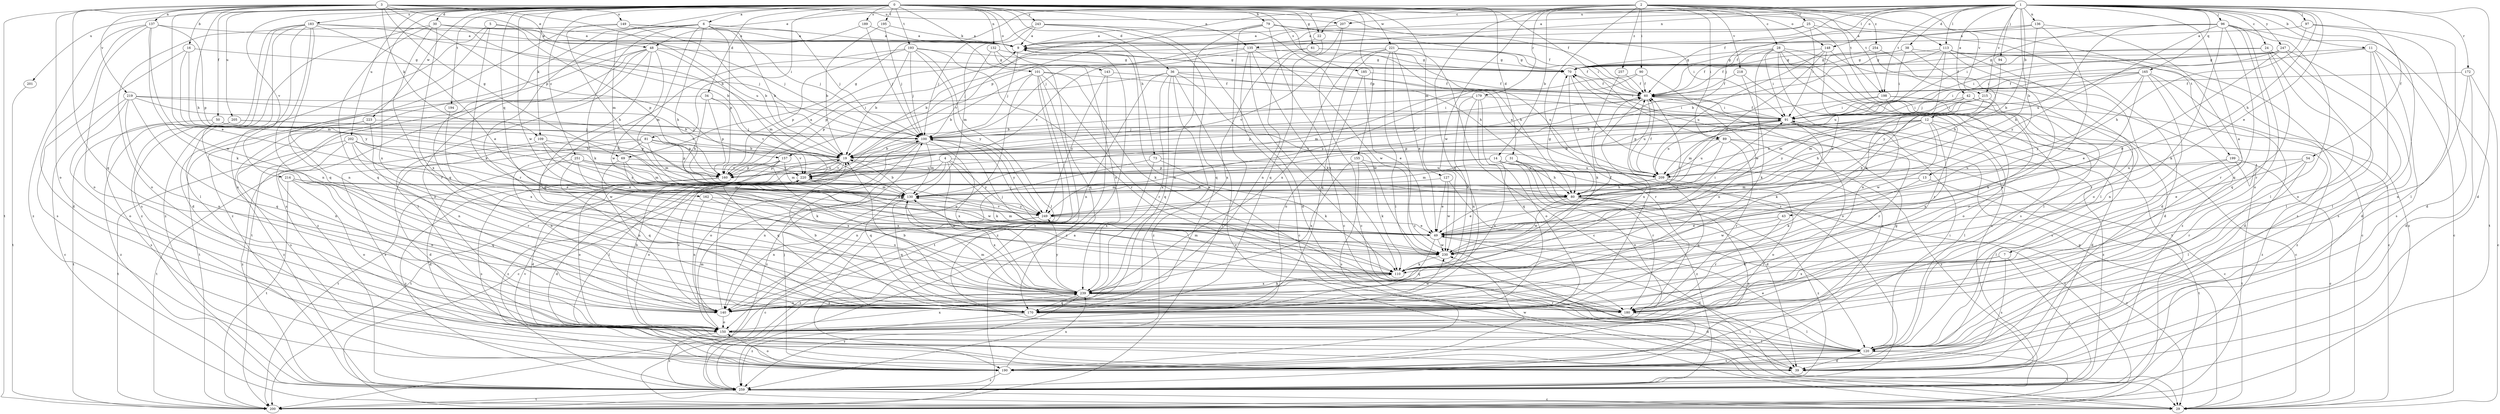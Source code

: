 strict digraph  {
0;
1;
2;
3;
4;
5;
6;
7;
9;
11;
12;
13;
14;
16;
19;
22;
24;
25;
28;
29;
30;
31;
34;
36;
38;
39;
42;
43;
48;
49;
50;
54;
60;
61;
69;
70;
73;
79;
80;
81;
89;
90;
91;
94;
96;
97;
100;
101;
109;
110;
113;
120;
127;
130;
132;
135;
136;
137;
140;
143;
148;
149;
150;
155;
157;
160;
162;
165;
170;
172;
179;
180;
183;
185;
189;
190;
193;
194;
195;
198;
199;
200;
201;
202;
205;
207;
209;
214;
215;
218;
219;
220;
221;
223;
230;
239;
243;
247;
249;
251;
254;
257;
259;
0 -> 6  [label=a];
0 -> 22  [label=c];
0 -> 30  [label=d];
0 -> 31  [label=d];
0 -> 34  [label=d];
0 -> 36  [label=d];
0 -> 50  [label=f];
0 -> 61  [label=g];
0 -> 73  [label=h];
0 -> 79  [label=h];
0 -> 81  [label=i];
0 -> 89  [label=i];
0 -> 101  [label=k];
0 -> 109  [label=k];
0 -> 113  [label=l];
0 -> 127  [label=m];
0 -> 130  [label=m];
0 -> 132  [label=n];
0 -> 135  [label=n];
0 -> 143  [label=o];
0 -> 148  [label=o];
0 -> 155  [label=p];
0 -> 162  [label=q];
0 -> 183  [label=s];
0 -> 185  [label=s];
0 -> 189  [label=s];
0 -> 193  [label=t];
0 -> 194  [label=t];
0 -> 195  [label=t];
0 -> 198  [label=t];
0 -> 201  [label=u];
0 -> 202  [label=u];
0 -> 205  [label=u];
0 -> 214  [label=v];
0 -> 221  [label=w];
0 -> 223  [label=w];
0 -> 230  [label=w];
0 -> 239  [label=x];
0 -> 243  [label=y];
0 -> 251  [label=z];
1 -> 7  [label=a];
1 -> 9  [label=a];
1 -> 11  [label=b];
1 -> 12  [label=b];
1 -> 13  [label=b];
1 -> 22  [label=c];
1 -> 24  [label=c];
1 -> 38  [label=d];
1 -> 39  [label=d];
1 -> 42  [label=e];
1 -> 43  [label=e];
1 -> 48  [label=e];
1 -> 54  [label=f];
1 -> 60  [label=f];
1 -> 80  [label=h];
1 -> 94  [label=j];
1 -> 96  [label=j];
1 -> 97  [label=j];
1 -> 100  [label=j];
1 -> 113  [label=l];
1 -> 120  [label=l];
1 -> 135  [label=n];
1 -> 136  [label=n];
1 -> 148  [label=o];
1 -> 165  [label=q];
1 -> 172  [label=r];
1 -> 198  [label=t];
1 -> 207  [label=u];
1 -> 215  [label=v];
1 -> 247  [label=y];
2 -> 14  [label=b];
2 -> 25  [label=c];
2 -> 28  [label=c];
2 -> 69  [label=g];
2 -> 89  [label=i];
2 -> 90  [label=i];
2 -> 157  [label=p];
2 -> 170  [label=q];
2 -> 179  [label=r];
2 -> 198  [label=t];
2 -> 199  [label=t];
2 -> 215  [label=v];
2 -> 218  [label=v];
2 -> 230  [label=w];
2 -> 254  [label=z];
2 -> 257  [label=z];
2 -> 259  [label=z];
3 -> 16  [label=b];
3 -> 19  [label=b];
3 -> 48  [label=e];
3 -> 49  [label=e];
3 -> 60  [label=f];
3 -> 69  [label=g];
3 -> 80  [label=h];
3 -> 109  [label=k];
3 -> 137  [label=n];
3 -> 149  [label=o];
3 -> 150  [label=o];
3 -> 157  [label=p];
3 -> 170  [label=q];
3 -> 200  [label=t];
3 -> 207  [label=u];
3 -> 209  [label=u];
3 -> 219  [label=v];
4 -> 110  [label=k];
4 -> 140  [label=n];
4 -> 170  [label=q];
4 -> 209  [label=u];
4 -> 239  [label=x];
4 -> 249  [label=y];
4 -> 259  [label=z];
5 -> 9  [label=a];
5 -> 39  [label=d];
5 -> 110  [label=k];
5 -> 140  [label=n];
5 -> 160  [label=p];
6 -> 9  [label=a];
6 -> 19  [label=b];
6 -> 80  [label=h];
6 -> 100  [label=j];
6 -> 110  [label=k];
6 -> 130  [label=m];
6 -> 160  [label=p];
6 -> 170  [label=q];
6 -> 180  [label=r];
6 -> 259  [label=z];
7 -> 110  [label=k];
7 -> 190  [label=s];
7 -> 239  [label=x];
7 -> 259  [label=z];
9 -> 70  [label=g];
9 -> 100  [label=j];
11 -> 29  [label=c];
11 -> 70  [label=g];
11 -> 91  [label=i];
11 -> 120  [label=l];
11 -> 150  [label=o];
11 -> 190  [label=s];
12 -> 39  [label=d];
12 -> 80  [label=h];
12 -> 100  [label=j];
12 -> 160  [label=p];
12 -> 209  [label=u];
12 -> 230  [label=w];
12 -> 239  [label=x];
12 -> 259  [label=z];
13 -> 110  [label=k];
13 -> 130  [label=m];
13 -> 200  [label=t];
14 -> 80  [label=h];
14 -> 150  [label=o];
14 -> 160  [label=p];
14 -> 200  [label=t];
14 -> 220  [label=v];
14 -> 239  [label=x];
16 -> 70  [label=g];
16 -> 130  [label=m];
16 -> 190  [label=s];
16 -> 249  [label=y];
19 -> 60  [label=f];
19 -> 120  [label=l];
19 -> 160  [label=p];
19 -> 170  [label=q];
19 -> 200  [label=t];
19 -> 209  [label=u];
19 -> 220  [label=v];
22 -> 140  [label=n];
22 -> 220  [label=v];
24 -> 60  [label=f];
24 -> 70  [label=g];
24 -> 120  [label=l];
24 -> 170  [label=q];
24 -> 190  [label=s];
25 -> 9  [label=a];
25 -> 39  [label=d];
25 -> 91  [label=i];
25 -> 100  [label=j];
25 -> 120  [label=l];
28 -> 60  [label=f];
28 -> 70  [label=g];
28 -> 91  [label=i];
28 -> 120  [label=l];
28 -> 140  [label=n];
28 -> 190  [label=s];
28 -> 200  [label=t];
28 -> 230  [label=w];
28 -> 259  [label=z];
29 -> 70  [label=g];
30 -> 9  [label=a];
30 -> 19  [label=b];
30 -> 100  [label=j];
30 -> 170  [label=q];
30 -> 180  [label=r];
30 -> 239  [label=x];
30 -> 259  [label=z];
31 -> 39  [label=d];
31 -> 130  [label=m];
31 -> 180  [label=r];
31 -> 209  [label=u];
31 -> 259  [label=z];
34 -> 80  [label=h];
34 -> 91  [label=i];
34 -> 160  [label=p];
34 -> 200  [label=t];
34 -> 220  [label=v];
36 -> 29  [label=c];
36 -> 60  [label=f];
36 -> 91  [label=i];
36 -> 140  [label=n];
36 -> 160  [label=p];
36 -> 170  [label=q];
36 -> 230  [label=w];
36 -> 239  [label=x];
36 -> 259  [label=z];
38 -> 60  [label=f];
38 -> 70  [label=g];
38 -> 80  [label=h];
38 -> 91  [label=i];
38 -> 259  [label=z];
42 -> 91  [label=i];
42 -> 110  [label=k];
42 -> 130  [label=m];
42 -> 249  [label=y];
42 -> 259  [label=z];
43 -> 49  [label=e];
43 -> 180  [label=r];
43 -> 230  [label=w];
48 -> 70  [label=g];
48 -> 120  [label=l];
48 -> 130  [label=m];
48 -> 150  [label=o];
48 -> 180  [label=r];
48 -> 200  [label=t];
48 -> 230  [label=w];
48 -> 259  [label=z];
49 -> 39  [label=d];
49 -> 60  [label=f];
49 -> 91  [label=i];
49 -> 100  [label=j];
49 -> 130  [label=m];
49 -> 170  [label=q];
49 -> 220  [label=v];
49 -> 230  [label=w];
50 -> 100  [label=j];
50 -> 140  [label=n];
50 -> 160  [label=p];
50 -> 190  [label=s];
54 -> 49  [label=e];
54 -> 120  [label=l];
54 -> 180  [label=r];
54 -> 209  [label=u];
60 -> 91  [label=i];
60 -> 150  [label=o];
60 -> 160  [label=p];
60 -> 209  [label=u];
60 -> 239  [label=x];
61 -> 70  [label=g];
61 -> 209  [label=u];
61 -> 220  [label=v];
61 -> 239  [label=x];
69 -> 49  [label=e];
69 -> 140  [label=n];
69 -> 220  [label=v];
69 -> 239  [label=x];
70 -> 60  [label=f];
70 -> 180  [label=r];
70 -> 190  [label=s];
73 -> 110  [label=k];
73 -> 140  [label=n];
73 -> 209  [label=u];
73 -> 239  [label=x];
79 -> 9  [label=a];
79 -> 29  [label=c];
79 -> 60  [label=f];
79 -> 80  [label=h];
79 -> 91  [label=i];
79 -> 140  [label=n];
79 -> 200  [label=t];
80 -> 29  [label=c];
80 -> 49  [label=e];
80 -> 70  [label=g];
80 -> 190  [label=s];
80 -> 230  [label=w];
80 -> 259  [label=z];
81 -> 19  [label=b];
81 -> 39  [label=d];
81 -> 130  [label=m];
81 -> 140  [label=n];
81 -> 160  [label=p];
81 -> 190  [label=s];
81 -> 220  [label=v];
89 -> 19  [label=b];
89 -> 29  [label=c];
89 -> 49  [label=e];
89 -> 180  [label=r];
89 -> 209  [label=u];
89 -> 259  [label=z];
90 -> 60  [label=f];
90 -> 130  [label=m];
90 -> 140  [label=n];
90 -> 249  [label=y];
91 -> 60  [label=f];
91 -> 100  [label=j];
91 -> 110  [label=k];
91 -> 120  [label=l];
91 -> 130  [label=m];
91 -> 180  [label=r];
91 -> 209  [label=u];
91 -> 220  [label=v];
91 -> 259  [label=z];
94 -> 249  [label=y];
96 -> 9  [label=a];
96 -> 91  [label=i];
96 -> 110  [label=k];
96 -> 120  [label=l];
96 -> 150  [label=o];
96 -> 170  [label=q];
96 -> 180  [label=r];
96 -> 200  [label=t];
96 -> 209  [label=u];
96 -> 249  [label=y];
97 -> 9  [label=a];
97 -> 39  [label=d];
97 -> 80  [label=h];
97 -> 120  [label=l];
100 -> 19  [label=b];
100 -> 29  [label=c];
100 -> 91  [label=i];
100 -> 130  [label=m];
100 -> 150  [label=o];
100 -> 239  [label=x];
100 -> 249  [label=y];
100 -> 259  [label=z];
101 -> 19  [label=b];
101 -> 60  [label=f];
101 -> 110  [label=k];
101 -> 150  [label=o];
101 -> 180  [label=r];
101 -> 190  [label=s];
101 -> 200  [label=t];
101 -> 259  [label=z];
109 -> 19  [label=b];
109 -> 49  [label=e];
109 -> 200  [label=t];
109 -> 249  [label=y];
110 -> 130  [label=m];
110 -> 239  [label=x];
113 -> 19  [label=b];
113 -> 29  [label=c];
113 -> 70  [label=g];
113 -> 110  [label=k];
113 -> 140  [label=n];
113 -> 180  [label=r];
113 -> 209  [label=u];
120 -> 39  [label=d];
120 -> 49  [label=e];
120 -> 91  [label=i];
120 -> 190  [label=s];
120 -> 200  [label=t];
127 -> 49  [label=e];
127 -> 120  [label=l];
127 -> 130  [label=m];
127 -> 230  [label=w];
130 -> 19  [label=b];
130 -> 140  [label=n];
130 -> 170  [label=q];
130 -> 239  [label=x];
130 -> 249  [label=y];
132 -> 70  [label=g];
132 -> 100  [label=j];
132 -> 170  [label=q];
132 -> 239  [label=x];
135 -> 19  [label=b];
135 -> 29  [label=c];
135 -> 70  [label=g];
135 -> 110  [label=k];
135 -> 160  [label=p];
135 -> 180  [label=r];
135 -> 230  [label=w];
136 -> 9  [label=a];
136 -> 60  [label=f];
136 -> 80  [label=h];
136 -> 180  [label=r];
136 -> 230  [label=w];
137 -> 9  [label=a];
137 -> 39  [label=d];
137 -> 110  [label=k];
137 -> 150  [label=o];
137 -> 160  [label=p];
137 -> 230  [label=w];
137 -> 259  [label=z];
140 -> 100  [label=j];
140 -> 150  [label=o];
140 -> 220  [label=v];
140 -> 239  [label=x];
143 -> 60  [label=f];
143 -> 249  [label=y];
143 -> 259  [label=z];
148 -> 49  [label=e];
148 -> 70  [label=g];
148 -> 130  [label=m];
148 -> 209  [label=u];
148 -> 259  [label=z];
149 -> 9  [label=a];
149 -> 19  [label=b];
149 -> 80  [label=h];
149 -> 100  [label=j];
149 -> 150  [label=o];
150 -> 19  [label=b];
150 -> 120  [label=l];
150 -> 130  [label=m];
150 -> 239  [label=x];
150 -> 259  [label=z];
155 -> 110  [label=k];
155 -> 190  [label=s];
155 -> 209  [label=u];
155 -> 239  [label=x];
157 -> 39  [label=d];
157 -> 130  [label=m];
157 -> 160  [label=p];
157 -> 200  [label=t];
157 -> 239  [label=x];
160 -> 9  [label=a];
160 -> 150  [label=o];
160 -> 190  [label=s];
160 -> 259  [label=z];
162 -> 140  [label=n];
162 -> 239  [label=x];
162 -> 249  [label=y];
165 -> 29  [label=c];
165 -> 39  [label=d];
165 -> 49  [label=e];
165 -> 60  [label=f];
165 -> 91  [label=i];
165 -> 100  [label=j];
165 -> 140  [label=n];
165 -> 249  [label=y];
170 -> 19  [label=b];
170 -> 60  [label=f];
170 -> 120  [label=l];
170 -> 230  [label=w];
170 -> 259  [label=z];
172 -> 29  [label=c];
172 -> 39  [label=d];
172 -> 60  [label=f];
172 -> 140  [label=n];
179 -> 19  [label=b];
179 -> 91  [label=i];
179 -> 110  [label=k];
179 -> 140  [label=n];
179 -> 150  [label=o];
179 -> 170  [label=q];
180 -> 9  [label=a];
180 -> 19  [label=b];
180 -> 120  [label=l];
180 -> 130  [label=m];
183 -> 9  [label=a];
183 -> 49  [label=e];
183 -> 100  [label=j];
183 -> 120  [label=l];
183 -> 140  [label=n];
183 -> 150  [label=o];
183 -> 170  [label=q];
183 -> 190  [label=s];
183 -> 259  [label=z];
185 -> 49  [label=e];
185 -> 60  [label=f];
185 -> 150  [label=o];
189 -> 9  [label=a];
189 -> 100  [label=j];
189 -> 190  [label=s];
190 -> 70  [label=g];
190 -> 100  [label=j];
190 -> 150  [label=o];
190 -> 220  [label=v];
190 -> 230  [label=w];
190 -> 239  [label=x];
190 -> 259  [label=z];
193 -> 19  [label=b];
193 -> 70  [label=g];
193 -> 100  [label=j];
193 -> 120  [label=l];
193 -> 160  [label=p];
193 -> 170  [label=q];
193 -> 180  [label=r];
193 -> 249  [label=y];
194 -> 239  [label=x];
195 -> 9  [label=a];
195 -> 19  [label=b];
195 -> 100  [label=j];
198 -> 19  [label=b];
198 -> 29  [label=c];
198 -> 91  [label=i];
198 -> 150  [label=o];
198 -> 190  [label=s];
199 -> 29  [label=c];
199 -> 120  [label=l];
199 -> 200  [label=t];
199 -> 209  [label=u];
200 -> 9  [label=a];
201 -> 200  [label=t];
202 -> 19  [label=b];
202 -> 49  [label=e];
202 -> 180  [label=r];
202 -> 200  [label=t];
202 -> 230  [label=w];
202 -> 259  [label=z];
205 -> 100  [label=j];
205 -> 160  [label=p];
205 -> 200  [label=t];
205 -> 259  [label=z];
207 -> 9  [label=a];
207 -> 29  [label=c];
207 -> 170  [label=q];
209 -> 9  [label=a];
209 -> 60  [label=f];
209 -> 80  [label=h];
209 -> 150  [label=o];
209 -> 170  [label=q];
214 -> 80  [label=h];
214 -> 130  [label=m];
214 -> 140  [label=n];
214 -> 150  [label=o];
214 -> 170  [label=q];
214 -> 200  [label=t];
215 -> 49  [label=e];
215 -> 91  [label=i];
215 -> 130  [label=m];
215 -> 160  [label=p];
215 -> 180  [label=r];
218 -> 60  [label=f];
218 -> 110  [label=k];
218 -> 180  [label=r];
219 -> 19  [label=b];
219 -> 29  [label=c];
219 -> 91  [label=i];
219 -> 140  [label=n];
219 -> 150  [label=o];
219 -> 170  [label=q];
219 -> 220  [label=v];
220 -> 39  [label=d];
220 -> 130  [label=m];
220 -> 150  [label=o];
220 -> 230  [label=w];
221 -> 29  [label=c];
221 -> 49  [label=e];
221 -> 60  [label=f];
221 -> 70  [label=g];
221 -> 120  [label=l];
221 -> 170  [label=q];
221 -> 220  [label=v];
221 -> 239  [label=x];
221 -> 259  [label=z];
223 -> 100  [label=j];
223 -> 140  [label=n];
223 -> 190  [label=s];
223 -> 259  [label=z];
230 -> 60  [label=f];
230 -> 100  [label=j];
230 -> 110  [label=k];
239 -> 39  [label=d];
239 -> 110  [label=k];
239 -> 140  [label=n];
239 -> 170  [label=q];
239 -> 180  [label=r];
239 -> 249  [label=y];
239 -> 259  [label=z];
243 -> 9  [label=a];
243 -> 39  [label=d];
243 -> 80  [label=h];
243 -> 100  [label=j];
243 -> 130  [label=m];
243 -> 170  [label=q];
247 -> 19  [label=b];
247 -> 39  [label=d];
247 -> 49  [label=e];
247 -> 70  [label=g];
247 -> 91  [label=i];
247 -> 190  [label=s];
249 -> 29  [label=c];
249 -> 49  [label=e];
249 -> 259  [label=z];
251 -> 39  [label=d];
251 -> 110  [label=k];
251 -> 130  [label=m];
251 -> 170  [label=q];
251 -> 209  [label=u];
251 -> 220  [label=v];
254 -> 39  [label=d];
254 -> 70  [label=g];
254 -> 150  [label=o];
257 -> 60  [label=f];
257 -> 110  [label=k];
259 -> 29  [label=c];
259 -> 200  [label=t];
}
